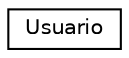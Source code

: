 digraph "Graphical Class Hierarchy"
{
 // LATEX_PDF_SIZE
  edge [fontname="Helvetica",fontsize="10",labelfontname="Helvetica",labelfontsize="10"];
  node [fontname="Helvetica",fontsize="10",shape=record];
  rankdir="LR";
  Node0 [label="Usuario",height=0.2,width=0.4,color="black", fillcolor="white", style="filled",URL="$classUsuario.html",tooltip="Clase que representa a un usuario."];
}
